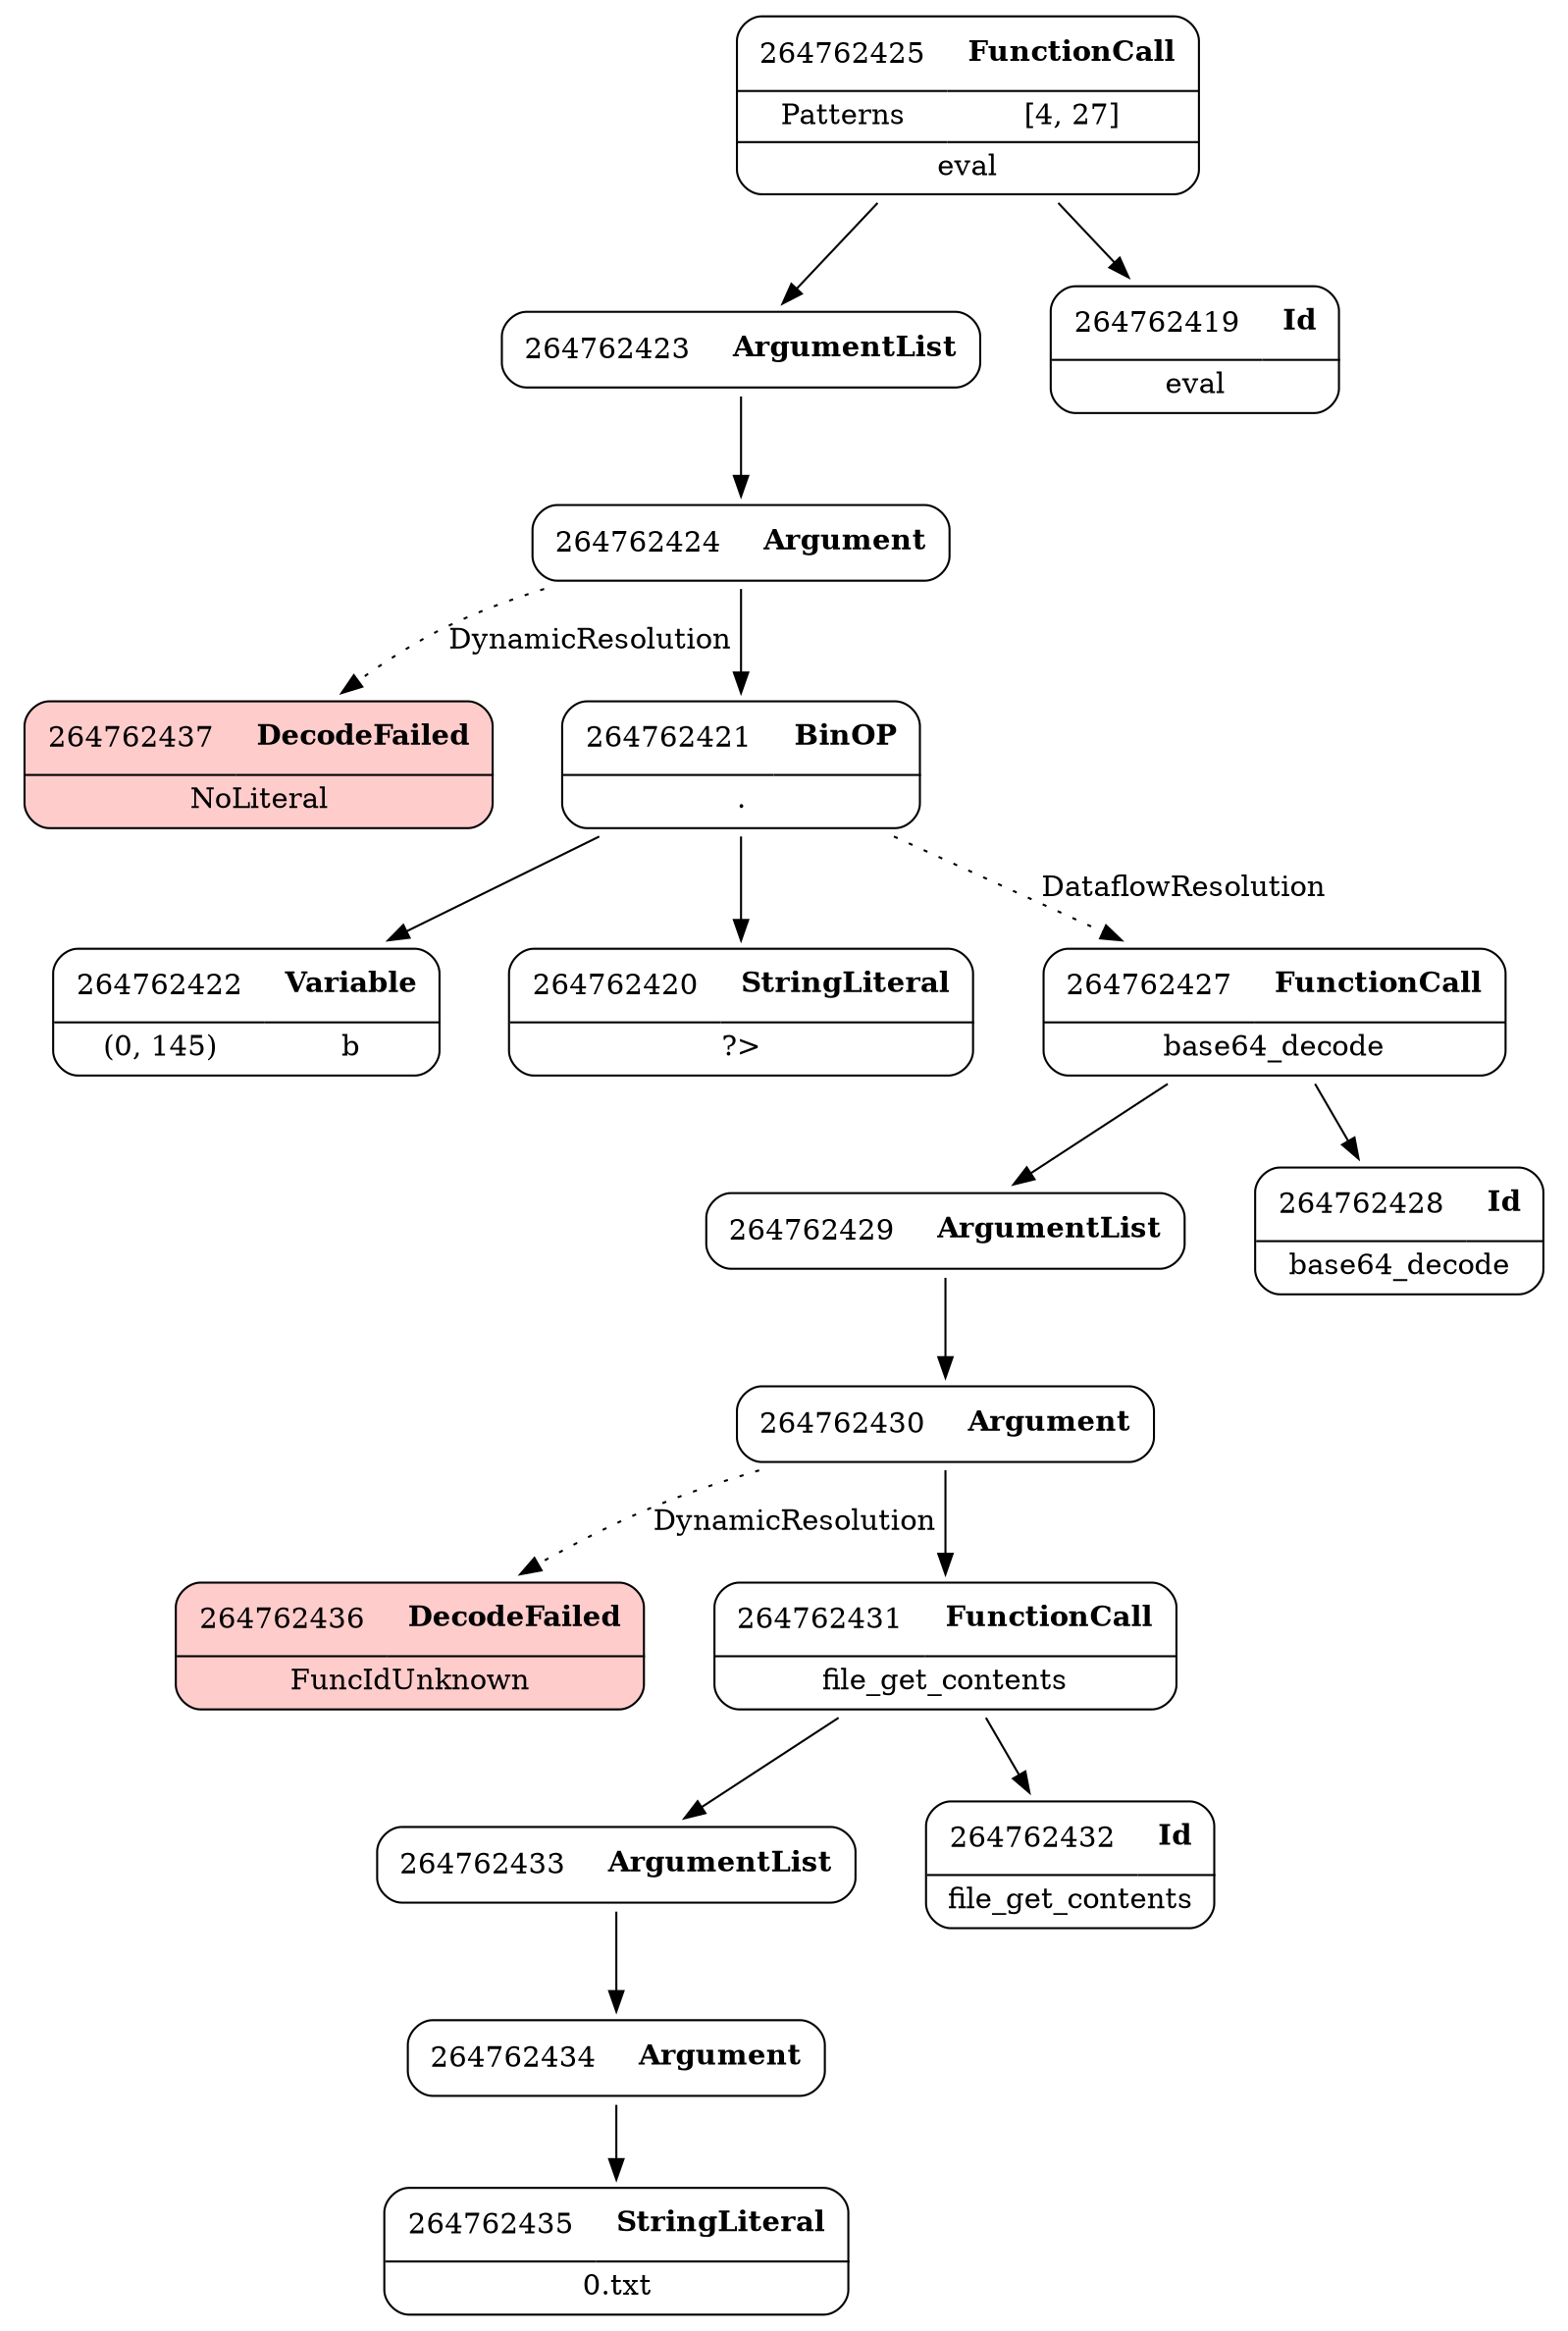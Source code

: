 digraph ast {
node [shape=none];
264762437 [label=<<TABLE border='1' cellspacing='0' cellpadding='10' style='rounded' bgcolor='#FFCCCC' ><TR><TD border='0'>264762437</TD><TD border='0'><B>DecodeFailed</B></TD></TR><HR/><TR><TD border='0' cellpadding='5' colspan='2'>NoLiteral</TD></TR></TABLE>>];
264762436 [label=<<TABLE border='1' cellspacing='0' cellpadding='10' style='rounded' bgcolor='#FFCCCC' ><TR><TD border='0'>264762436</TD><TD border='0'><B>DecodeFailed</B></TD></TR><HR/><TR><TD border='0' cellpadding='5' colspan='2'>FuncIdUnknown</TD></TR></TABLE>>];
264762435 [label=<<TABLE border='1' cellspacing='0' cellpadding='10' style='rounded' ><TR><TD border='0'>264762435</TD><TD border='0'><B>StringLiteral</B></TD></TR><HR/><TR><TD border='0' cellpadding='5' colspan='2'>0.txt</TD></TR></TABLE>>];
264762434 [label=<<TABLE border='1' cellspacing='0' cellpadding='10' style='rounded' ><TR><TD border='0'>264762434</TD><TD border='0'><B>Argument</B></TD></TR></TABLE>>];
264762434 -> 264762435 [weight=2];
264762433 [label=<<TABLE border='1' cellspacing='0' cellpadding='10' style='rounded' ><TR><TD border='0'>264762433</TD><TD border='0'><B>ArgumentList</B></TD></TR></TABLE>>];
264762433 -> 264762434 [weight=2];
264762432 [label=<<TABLE border='1' cellspacing='0' cellpadding='10' style='rounded' ><TR><TD border='0'>264762432</TD><TD border='0'><B>Id</B></TD></TR><HR/><TR><TD border='0' cellpadding='5' colspan='2'>file_get_contents</TD></TR></TABLE>>];
264762423 [label=<<TABLE border='1' cellspacing='0' cellpadding='10' style='rounded' ><TR><TD border='0'>264762423</TD><TD border='0'><B>ArgumentList</B></TD></TR></TABLE>>];
264762423 -> 264762424 [weight=2];
264762422 [label=<<TABLE border='1' cellspacing='0' cellpadding='10' style='rounded' ><TR><TD border='0'>264762422</TD><TD border='0'><B>Variable</B></TD></TR><HR/><TR><TD border='0' cellpadding='5'>(0, 145)</TD><TD border='0' cellpadding='5'>b</TD></TR></TABLE>>];
264762421 [label=<<TABLE border='1' cellspacing='0' cellpadding='10' style='rounded' ><TR><TD border='0'>264762421</TD><TD border='0'><B>BinOP</B></TD></TR><HR/><TR><TD border='0' cellpadding='5' colspan='2'>.</TD></TR></TABLE>>];
264762421 -> 264762420 [weight=2];
264762421 -> 264762422 [weight=2];
264762421 -> 264762427 [style=dotted,label=DataflowResolution];
264762420 [label=<<TABLE border='1' cellspacing='0' cellpadding='10' style='rounded' ><TR><TD border='0'>264762420</TD><TD border='0'><B>StringLiteral</B></TD></TR><HR/><TR><TD border='0' cellpadding='5' colspan='2'>?&gt;</TD></TR></TABLE>>];
264762419 [label=<<TABLE border='1' cellspacing='0' cellpadding='10' style='rounded' ><TR><TD border='0'>264762419</TD><TD border='0'><B>Id</B></TD></TR><HR/><TR><TD border='0' cellpadding='5' colspan='2'>eval</TD></TR></TABLE>>];
264762431 [label=<<TABLE border='1' cellspacing='0' cellpadding='10' style='rounded' ><TR><TD border='0'>264762431</TD><TD border='0'><B>FunctionCall</B></TD></TR><HR/><TR><TD border='0' cellpadding='5' colspan='2'>file_get_contents</TD></TR></TABLE>>];
264762431 -> 264762432 [weight=2];
264762431 -> 264762433 [weight=2];
264762430 [label=<<TABLE border='1' cellspacing='0' cellpadding='10' style='rounded' ><TR><TD border='0'>264762430</TD><TD border='0'><B>Argument</B></TD></TR></TABLE>>];
264762430 -> 264762431 [weight=2];
264762430 -> 264762436 [style=dotted,label=DynamicResolution];
264762429 [label=<<TABLE border='1' cellspacing='0' cellpadding='10' style='rounded' ><TR><TD border='0'>264762429</TD><TD border='0'><B>ArgumentList</B></TD></TR></TABLE>>];
264762429 -> 264762430 [weight=2];
264762428 [label=<<TABLE border='1' cellspacing='0' cellpadding='10' style='rounded' ><TR><TD border='0'>264762428</TD><TD border='0'><B>Id</B></TD></TR><HR/><TR><TD border='0' cellpadding='5' colspan='2'>base64_decode</TD></TR></TABLE>>];
264762427 [label=<<TABLE border='1' cellspacing='0' cellpadding='10' style='rounded' ><TR><TD border='0'>264762427</TD><TD border='0'><B>FunctionCall</B></TD></TR><HR/><TR><TD border='0' cellpadding='5' colspan='2'>base64_decode</TD></TR></TABLE>>];
264762427 -> 264762428 [weight=2];
264762427 -> 264762429 [weight=2];
264762425 [label=<<TABLE border='1' cellspacing='0' cellpadding='10' style='rounded' ><TR><TD border='0'>264762425</TD><TD border='0'><B>FunctionCall</B></TD></TR><HR/><TR><TD border='0' cellpadding='5'>Patterns</TD><TD border='0' cellpadding='5'>[4, 27]</TD></TR><HR/><TR><TD border='0' cellpadding='5' colspan='2'>eval</TD></TR></TABLE>>];
264762425 -> 264762419 [weight=2];
264762425 -> 264762423 [weight=2];
264762424 [label=<<TABLE border='1' cellspacing='0' cellpadding='10' style='rounded' ><TR><TD border='0'>264762424</TD><TD border='0'><B>Argument</B></TD></TR></TABLE>>];
264762424 -> 264762421 [weight=2];
264762424 -> 264762437 [style=dotted,label=DynamicResolution];
}
